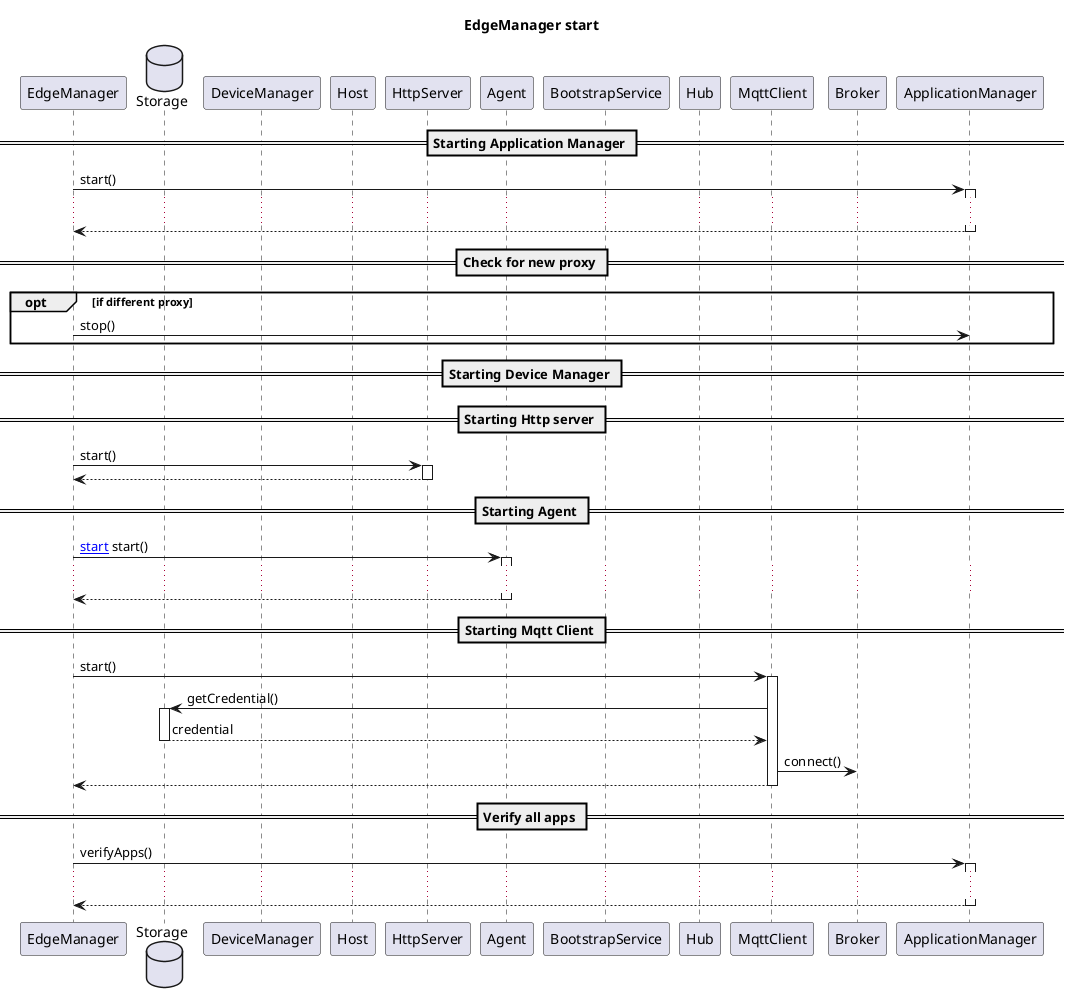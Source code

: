 @startuml
title "EdgeManager start"

participant EdgeManager as EM
database Storage as Stor
participant DeviceManager as DM
participant Host as Host
participant HttpServer as Http
participant Agent as A
participant BootstrapService as BS
participant Hub as Hub
participant MqttClient as Mqtt
participant Broker as Broker
participant ApplicationManager as AM

== Starting Application Manager ==

EM->AM ++: start()
...
AM-->EM --:

== Check for new proxy ==


opt if different proxy
EM->AM: stop()
end

== Starting Device Manager ==



== Starting Http server ==

EM->Http ++: start()
Http-->EM --:

== Starting Agent ==

EM->A ++: [[https://google.fr start]] start()
...
A-->EM --:

== Starting Mqtt Client ==

EM->Mqtt ++: start()
Mqtt->Stor ++: getCredential()
Stor-->Mqtt --: credential
Mqtt->Broker: connect()
Mqtt-->EM --:

== Verify all apps ==

EM->AM ++: verifyApps()
...
AM-->EM --:
@enduml
